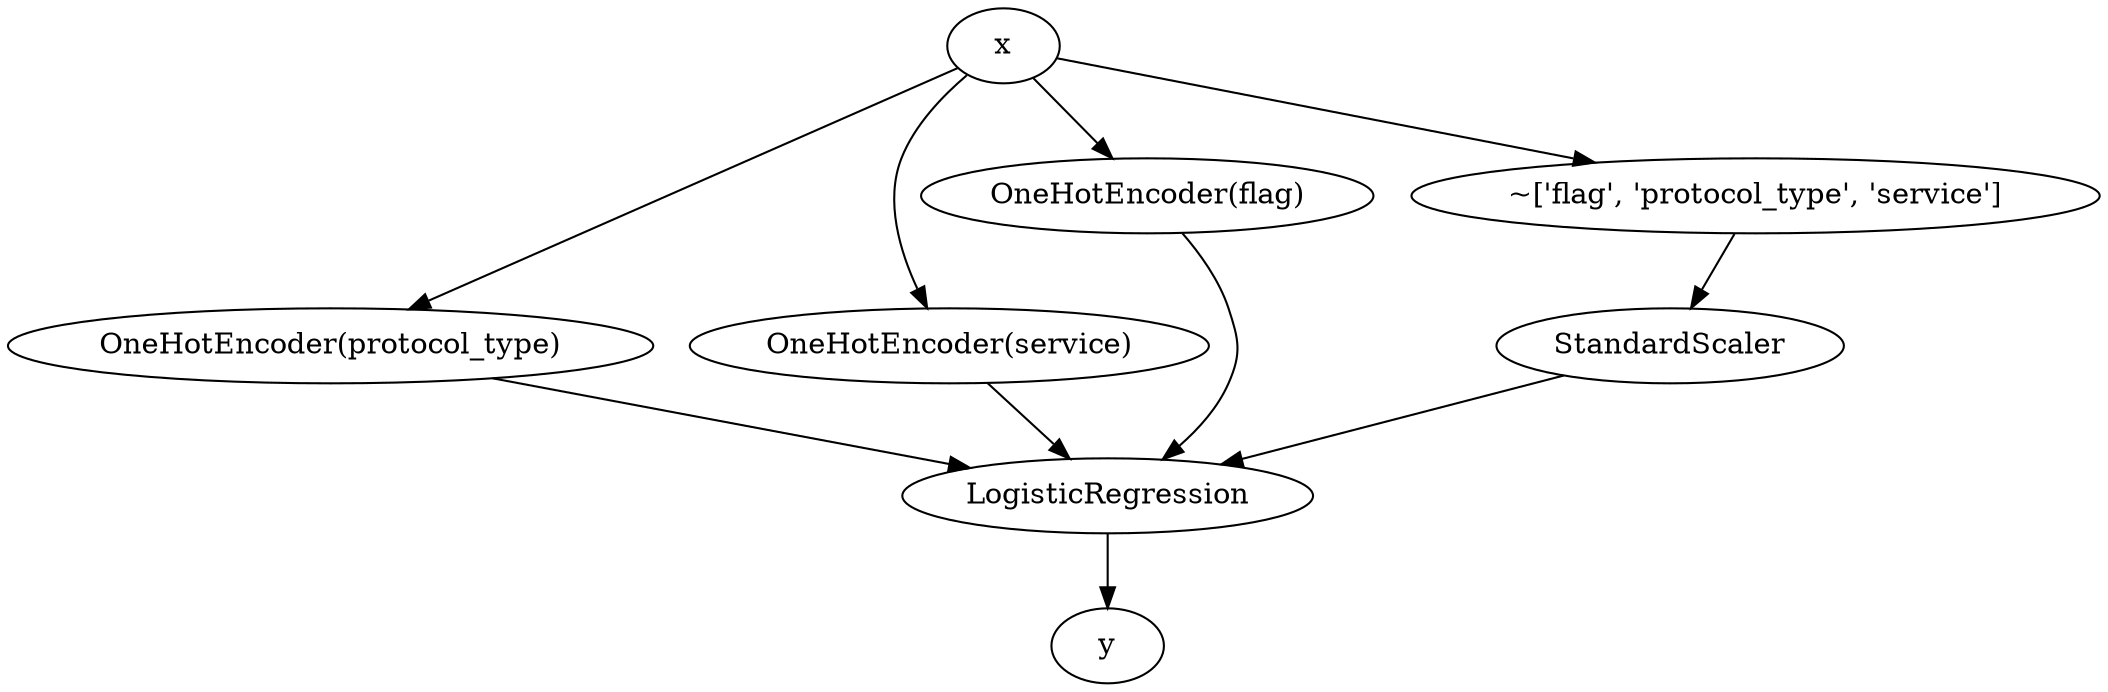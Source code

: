 digraph {
	x
	"OneHotEncoder(protocol_type)"
	"OneHotEncoder(service)"
	"OneHotEncoder(flag)"
	"~['flag', 'protocol_type', 'service']"
	StandardScaler
	LogisticRegression
	y
	x -> "OneHotEncoder(protocol_type)"
	x -> "OneHotEncoder(service)"
	x -> "OneHotEncoder(flag)"
	{
		"~['flag', 'protocol_type', 'service']"
		StandardScaler
		"~['flag', 'protocol_type', 'service']" -> StandardScaler
	}
	x -> "~['flag', 'protocol_type', 'service']"
	LogisticRegression -> y
	"OneHotEncoder(protocol_type)" -> LogisticRegression
	"OneHotEncoder(service)" -> LogisticRegression
	"OneHotEncoder(flag)" -> LogisticRegression
	StandardScaler -> LogisticRegression
}
